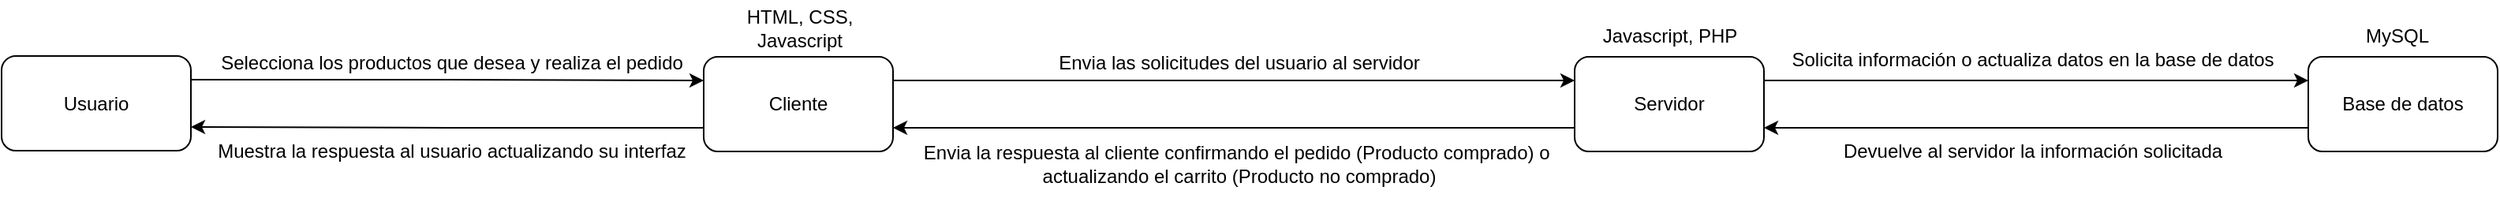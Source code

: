 <mxfile border="50" scale="3" compressed="false" locked="false" version="24.8.3">
  <diagram name="Blank" id="YmL12bMKpDGza6XwsDPr">
    <mxGraphModel dx="2593" dy="988" grid="0" gridSize="10" guides="1" tooltips="1" connect="1" arrows="1" fold="1" page="0" pageScale="1" pageWidth="827" pageHeight="1169" background="none" math="1" shadow="0">
      <root>
        <mxCell id="X5NqExCQtvZxIxQ7pmgY-0" />
        <mxCell id="1" parent="X5NqExCQtvZxIxQ7pmgY-0" />
        <mxCell id="DPRap8pCaaFFG7fH1aq--13" style="edgeStyle=orthogonalEdgeStyle;rounded=0;orthogonalLoop=1;jettySize=auto;html=1;exitX=1;exitY=0.25;exitDx=0;exitDy=0;entryX=0;entryY=0.25;entryDx=0;entryDy=0;" edge="1" parent="1" source="DPRap8pCaaFFG7fH1aq--2" target="DPRap8pCaaFFG7fH1aq--3">
          <mxGeometry relative="1" as="geometry" />
        </mxCell>
        <mxCell id="DPRap8pCaaFFG7fH1aq--27" style="edgeStyle=orthogonalEdgeStyle;rounded=0;orthogonalLoop=1;jettySize=auto;html=1;exitX=0;exitY=0.75;exitDx=0;exitDy=0;entryX=1;entryY=0.75;entryDx=0;entryDy=0;" edge="1" parent="1" source="DPRap8pCaaFFG7fH1aq--2" target="DPRap8pCaaFFG7fH1aq--25">
          <mxGeometry relative="1" as="geometry" />
        </mxCell>
        <mxCell id="DPRap8pCaaFFG7fH1aq--2" value="Cliente" style="rounded=1;whiteSpace=wrap;html=1;" vertex="1" parent="1">
          <mxGeometry x="-342" y="202" width="120" height="60" as="geometry" />
        </mxCell>
        <mxCell id="DPRap8pCaaFFG7fH1aq--14" style="edgeStyle=orthogonalEdgeStyle;rounded=0;orthogonalLoop=1;jettySize=auto;html=1;exitX=0;exitY=0.75;exitDx=0;exitDy=0;entryX=1;entryY=0.75;entryDx=0;entryDy=0;" edge="1" parent="1" source="DPRap8pCaaFFG7fH1aq--3" target="DPRap8pCaaFFG7fH1aq--2">
          <mxGeometry relative="1" as="geometry" />
        </mxCell>
        <mxCell id="DPRap8pCaaFFG7fH1aq--15" style="edgeStyle=orthogonalEdgeStyle;rounded=0;orthogonalLoop=1;jettySize=auto;html=1;exitX=1;exitY=0.25;exitDx=0;exitDy=0;entryX=0;entryY=0.25;entryDx=0;entryDy=0;" edge="1" parent="1" source="DPRap8pCaaFFG7fH1aq--3" target="DPRap8pCaaFFG7fH1aq--4">
          <mxGeometry relative="1" as="geometry" />
        </mxCell>
        <mxCell id="DPRap8pCaaFFG7fH1aq--3" value="Servidor" style="rounded=1;whiteSpace=wrap;html=1;" vertex="1" parent="1">
          <mxGeometry x="210" y="202" width="120" height="60" as="geometry" />
        </mxCell>
        <mxCell id="DPRap8pCaaFFG7fH1aq--16" style="edgeStyle=orthogonalEdgeStyle;rounded=0;orthogonalLoop=1;jettySize=auto;html=1;exitX=0;exitY=0.75;exitDx=0;exitDy=0;entryX=1;entryY=0.75;entryDx=0;entryDy=0;" edge="1" parent="1" source="DPRap8pCaaFFG7fH1aq--4" target="DPRap8pCaaFFG7fH1aq--3">
          <mxGeometry relative="1" as="geometry" />
        </mxCell>
        <mxCell id="DPRap8pCaaFFG7fH1aq--4" value="Base de datos" style="rounded=1;whiteSpace=wrap;html=1;" vertex="1" parent="1">
          <mxGeometry x="675" y="202" width="120" height="60" as="geometry" />
        </mxCell>
        <mxCell id="DPRap8pCaaFFG7fH1aq--26" style="edgeStyle=orthogonalEdgeStyle;rounded=0;orthogonalLoop=1;jettySize=auto;html=1;exitX=1;exitY=0.25;exitDx=0;exitDy=0;entryX=0;entryY=0.25;entryDx=0;entryDy=0;" edge="1" parent="1" source="DPRap8pCaaFFG7fH1aq--25" target="DPRap8pCaaFFG7fH1aq--2">
          <mxGeometry relative="1" as="geometry" />
        </mxCell>
        <mxCell id="DPRap8pCaaFFG7fH1aq--25" value="Usuario" style="rounded=1;whiteSpace=wrap;html=1;" vertex="1" parent="1">
          <mxGeometry x="-787" y="201.5" width="120" height="60" as="geometry" />
        </mxCell>
        <mxCell id="DPRap8pCaaFFG7fH1aq--28" value="Selecciona los productos que desea y realiza el pedido" style="text;html=1;align=center;verticalAlign=middle;resizable=0;points=[];autosize=1;strokeColor=none;fillColor=none;" vertex="1" parent="1">
          <mxGeometry x="-658" y="193" width="311" height="26" as="geometry" />
        </mxCell>
        <mxCell id="DPRap8pCaaFFG7fH1aq--29" value="Envia las solicitudes del usuario al servidor" style="text;html=1;align=center;verticalAlign=middle;resizable=0;points=[];autosize=1;strokeColor=none;fillColor=none;" vertex="1" parent="1">
          <mxGeometry x="-126.5" y="193" width="247" height="26" as="geometry" />
        </mxCell>
        <mxCell id="DPRap8pCaaFFG7fH1aq--30" value="Solicita información o actualiza datos en la base de datos" style="text;html=1;align=center;verticalAlign=middle;resizable=0;points=[];autosize=1;strokeColor=none;fillColor=none;" vertex="1" parent="1">
          <mxGeometry x="338" y="191" width="324" height="26" as="geometry" />
        </mxCell>
        <mxCell id="DPRap8pCaaFFG7fH1aq--32" value="Devuelve al servidor la información solicitada" style="text;html=1;align=center;verticalAlign=middle;resizable=0;points=[];autosize=1;strokeColor=none;fillColor=none;" vertex="1" parent="1">
          <mxGeometry x="371" y="249" width="258" height="26" as="geometry" />
        </mxCell>
        <mxCell id="DPRap8pCaaFFG7fH1aq--33" value="Envia la respuesta al cliente confirmando el pedido (Producto comprado) o&amp;nbsp;&lt;div&gt;actualizando el carrito (Producto no comprado)&lt;/div&gt;" style="text;html=1;align=center;verticalAlign=middle;resizable=0;points=[];autosize=1;strokeColor=none;fillColor=none;" vertex="1" parent="1">
          <mxGeometry x="-212" y="249.5" width="418" height="41" as="geometry" />
        </mxCell>
        <mxCell id="DPRap8pCaaFFG7fH1aq--34" value="Muestra la respuesta al usuario actualizando su interfaz" style="text;html=1;align=center;verticalAlign=middle;resizable=0;points=[];autosize=1;strokeColor=none;fillColor=none;" vertex="1" parent="1">
          <mxGeometry x="-660" y="249" width="315" height="26" as="geometry" />
        </mxCell>
        <mxCell id="DPRap8pCaaFFG7fH1aq--37" value="&lt;span style=&quot;color: rgb(0, 0, 0); font-family: Helvetica; font-size: 12px; font-style: normal; font-variant-ligatures: normal; font-variant-caps: normal; font-weight: 400; letter-spacing: normal; orphans: 2; text-indent: 0px; text-transform: none; widows: 2; word-spacing: 0px; -webkit-text-stroke-width: 0px; white-space: normal; background-color: rgb(255, 255, 255); text-decoration-thickness: initial; text-decoration-style: initial; text-decoration-color: initial; float: none; display: inline !important;&quot;&gt;Javascript, PHP&lt;/span&gt;" style="text;whiteSpace=wrap;html=1;align=center;verticalAlign=middle;" vertex="1" parent="1">
          <mxGeometry x="213.5" y="176" width="113" height="26" as="geometry" />
        </mxCell>
        <mxCell id="DPRap8pCaaFFG7fH1aq--39" value="MySQL" style="text;whiteSpace=wrap;html=1;verticalAlign=middle;align=center;" vertex="1" parent="1">
          <mxGeometry x="675" y="176.5" width="113" height="25" as="geometry" />
        </mxCell>
        <mxCell id="DPRap8pCaaFFG7fH1aq--40" value="&lt;span style=&quot;color: rgb(0, 0, 0); font-family: Helvetica; font-size: 12px; font-style: normal; font-variant-ligatures: normal; font-variant-caps: normal; font-weight: 400; letter-spacing: normal; orphans: 2; text-indent: 0px; text-transform: none; widows: 2; word-spacing: 0px; -webkit-text-stroke-width: 0px; white-space: normal; background-color: rgb(255, 255, 255); text-decoration-thickness: initial; text-decoration-style: initial; text-decoration-color: initial; float: none; display: inline !important;&quot;&gt;HTML, CSS, Javascript&lt;/span&gt;" style="text;whiteSpace=wrap;html=1;verticalAlign=middle;align=center;" vertex="1" parent="1">
          <mxGeometry x="-339" y="166" width="116" height="36" as="geometry" />
        </mxCell>
      </root>
    </mxGraphModel>
  </diagram>
</mxfile>
